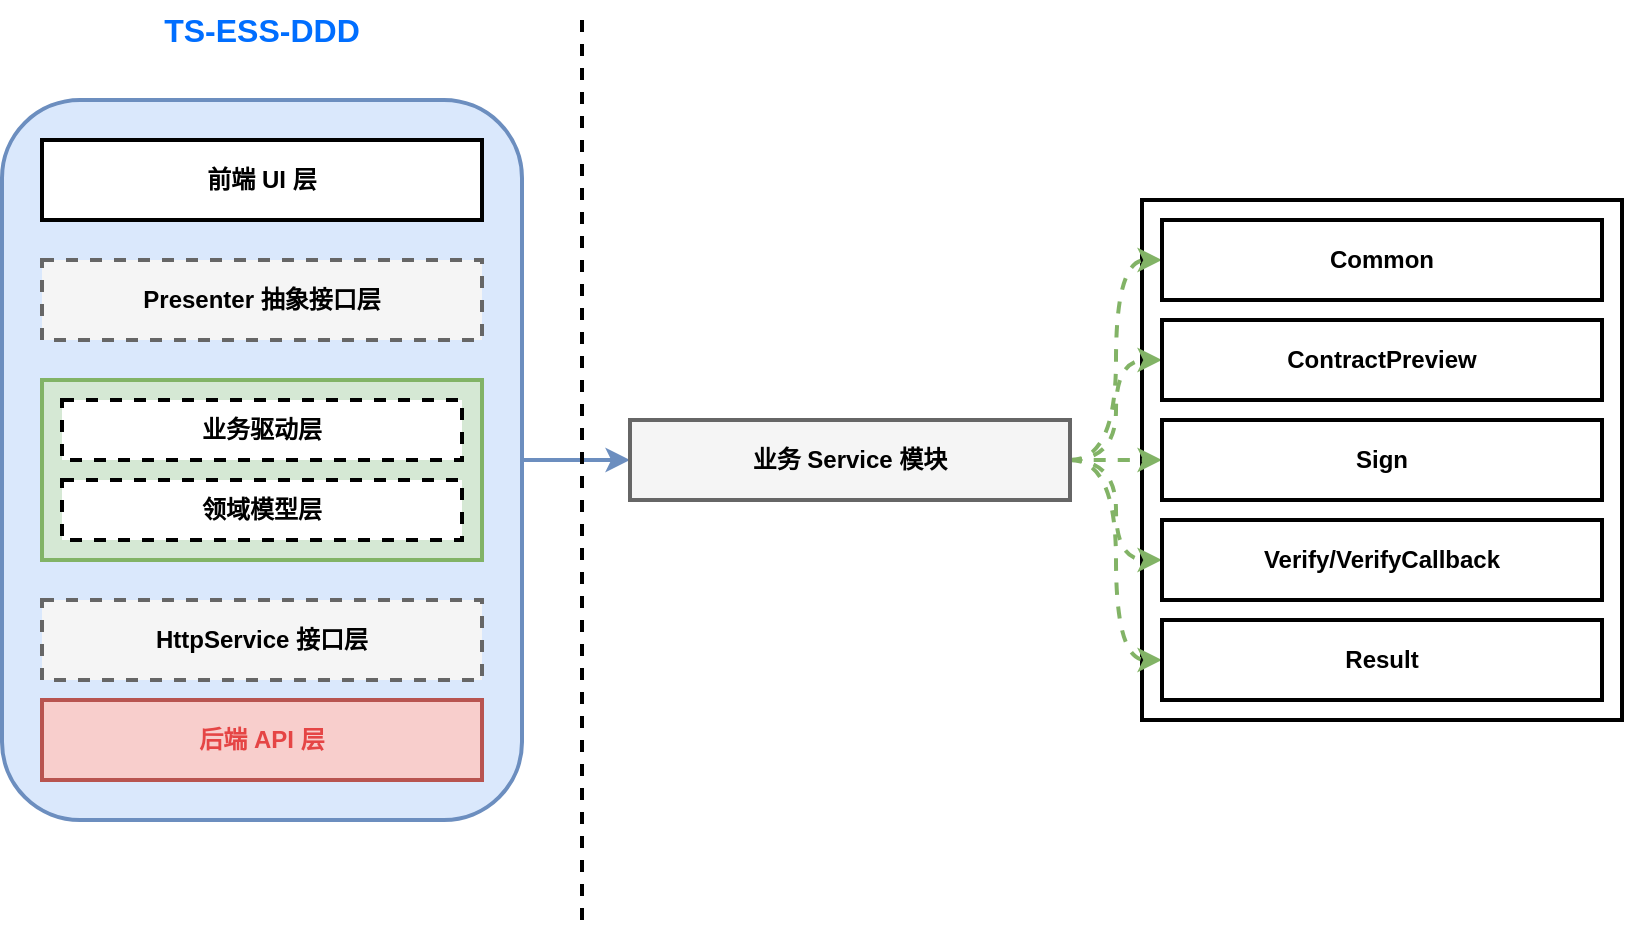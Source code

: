 <mxfile version="20.8.13" type="github">
  <diagram name="第 1 页" id="8LBL9vi3ukwS91IAbLZn">
    <mxGraphModel dx="1193" dy="711" grid="1" gridSize="10" guides="1" tooltips="1" connect="1" arrows="1" fold="1" page="1" pageScale="1" pageWidth="827" pageHeight="1169" math="0" shadow="0">
      <root>
        <mxCell id="0" />
        <mxCell id="1" parent="0" />
        <mxCell id="RpLekfN0j3j2eR4J-63L-19" value="" style="rounded=0;whiteSpace=wrap;html=1;strokeWidth=2;fontColor=#000000;" vertex="1" parent="1">
          <mxGeometry x="670" y="190" width="240" height="260" as="geometry" />
        </mxCell>
        <mxCell id="RpLekfN0j3j2eR4J-63L-22" style="edgeStyle=orthogonalEdgeStyle;rounded=0;orthogonalLoop=1;jettySize=auto;html=1;entryX=0;entryY=0.5;entryDx=0;entryDy=0;strokeWidth=2;fontColor=#000000;fillColor=#dae8fc;strokeColor=#6c8ebf;" edge="1" parent="1" source="RpLekfN0j3j2eR4J-63L-9" target="RpLekfN0j3j2eR4J-63L-12">
          <mxGeometry relative="1" as="geometry" />
        </mxCell>
        <mxCell id="RpLekfN0j3j2eR4J-63L-9" value="" style="rounded=1;whiteSpace=wrap;html=1;strokeWidth=2;fillColor=#dae8fc;strokeColor=#6c8ebf;" vertex="1" parent="1">
          <mxGeometry x="100" y="140" width="260" height="360" as="geometry" />
        </mxCell>
        <mxCell id="RpLekfN0j3j2eR4J-63L-2" value="&lt;b&gt;前端 UI 层&lt;/b&gt;" style="rounded=0;whiteSpace=wrap;html=1;strokeWidth=2;" vertex="1" parent="1">
          <mxGeometry x="120" y="160" width="220" height="40" as="geometry" />
        </mxCell>
        <mxCell id="RpLekfN0j3j2eR4J-63L-3" value="&lt;b style=&quot;&quot;&gt;&lt;font color=&quot;#000000&quot;&gt;Presenter 抽象接口层&lt;/font&gt;&lt;/b&gt;" style="rounded=0;whiteSpace=wrap;html=1;fillColor=#f5f5f5;strokeColor=#666666;strokeWidth=2;dashed=1;fontColor=#333333;" vertex="1" parent="1">
          <mxGeometry x="120" y="220" width="220" height="40" as="geometry" />
        </mxCell>
        <mxCell id="RpLekfN0j3j2eR4J-63L-4" value="" style="rounded=0;whiteSpace=wrap;html=1;fillColor=#d5e8d4;strokeColor=#82b366;strokeWidth=2;" vertex="1" parent="1">
          <mxGeometry x="120" y="280" width="220" height="90" as="geometry" />
        </mxCell>
        <mxCell id="RpLekfN0j3j2eR4J-63L-5" value="&lt;b&gt;业务驱动层&lt;/b&gt;" style="rounded=0;whiteSpace=wrap;html=1;dashed=1;strokeWidth=2;fontColor=#000000;" vertex="1" parent="1">
          <mxGeometry x="130" y="290" width="200" height="30" as="geometry" />
        </mxCell>
        <mxCell id="RpLekfN0j3j2eR4J-63L-6" value="&lt;b&gt;领域模型层&lt;/b&gt;" style="rounded=0;whiteSpace=wrap;html=1;dashed=1;strokeWidth=2;fontColor=#000000;" vertex="1" parent="1">
          <mxGeometry x="130" y="330" width="200" height="30" as="geometry" />
        </mxCell>
        <mxCell id="RpLekfN0j3j2eR4J-63L-7" value="&lt;font color=&quot;#000000&quot;&gt;&lt;b&gt;HttpService 接口层&lt;/b&gt;&lt;/font&gt;" style="rounded=0;whiteSpace=wrap;html=1;fillColor=#f5f5f5;strokeColor=#666666;strokeWidth=2;dashed=1;fontColor=#333333;" vertex="1" parent="1">
          <mxGeometry x="120" y="390" width="220" height="40" as="geometry" />
        </mxCell>
        <mxCell id="RpLekfN0j3j2eR4J-63L-8" value="&lt;b style=&quot;&quot;&gt;&lt;font color=&quot;#e54545&quot;&gt;后端 API 层&lt;/font&gt;&lt;/b&gt;" style="rounded=0;whiteSpace=wrap;html=1;fillColor=#f8cecc;strokeColor=#b85450;strokeWidth=2;" vertex="1" parent="1">
          <mxGeometry x="120" y="440" width="220" height="40" as="geometry" />
        </mxCell>
        <mxCell id="RpLekfN0j3j2eR4J-63L-23" style="edgeStyle=orthogonalEdgeStyle;rounded=0;orthogonalLoop=1;jettySize=auto;html=1;entryX=0;entryY=0.5;entryDx=0;entryDy=0;strokeWidth=2;fontColor=#000000;curved=1;dashed=1;fillColor=#d5e8d4;strokeColor=#82b366;" edge="1" parent="1" source="RpLekfN0j3j2eR4J-63L-12" target="RpLekfN0j3j2eR4J-63L-14">
          <mxGeometry relative="1" as="geometry" />
        </mxCell>
        <mxCell id="RpLekfN0j3j2eR4J-63L-24" style="edgeStyle=orthogonalEdgeStyle;curved=1;rounded=0;orthogonalLoop=1;jettySize=auto;html=1;entryX=0;entryY=0.5;entryDx=0;entryDy=0;dashed=1;strokeWidth=2;fontColor=#000000;fillColor=#d5e8d4;strokeColor=#82b366;" edge="1" parent="1" source="RpLekfN0j3j2eR4J-63L-12" target="RpLekfN0j3j2eR4J-63L-13">
          <mxGeometry relative="1" as="geometry" />
        </mxCell>
        <mxCell id="RpLekfN0j3j2eR4J-63L-25" style="edgeStyle=orthogonalEdgeStyle;curved=1;rounded=0;orthogonalLoop=1;jettySize=auto;html=1;entryX=0;entryY=0.5;entryDx=0;entryDy=0;dashed=1;strokeWidth=2;fontColor=#000000;fillColor=#d5e8d4;strokeColor=#82b366;" edge="1" parent="1" source="RpLekfN0j3j2eR4J-63L-12" target="RpLekfN0j3j2eR4J-63L-15">
          <mxGeometry relative="1" as="geometry" />
        </mxCell>
        <mxCell id="RpLekfN0j3j2eR4J-63L-26" style="edgeStyle=orthogonalEdgeStyle;curved=1;rounded=0;orthogonalLoop=1;jettySize=auto;html=1;entryX=0;entryY=0.5;entryDx=0;entryDy=0;dashed=1;strokeWidth=2;fontColor=#000000;fillColor=#d5e8d4;strokeColor=#82b366;" edge="1" parent="1" source="RpLekfN0j3j2eR4J-63L-12" target="RpLekfN0j3j2eR4J-63L-16">
          <mxGeometry relative="1" as="geometry" />
        </mxCell>
        <mxCell id="RpLekfN0j3j2eR4J-63L-27" style="edgeStyle=orthogonalEdgeStyle;curved=1;rounded=0;orthogonalLoop=1;jettySize=auto;html=1;entryX=0;entryY=0.5;entryDx=0;entryDy=0;dashed=1;strokeWidth=2;fontColor=#000000;fillColor=#d5e8d4;strokeColor=#82b366;" edge="1" parent="1" source="RpLekfN0j3j2eR4J-63L-12" target="RpLekfN0j3j2eR4J-63L-17">
          <mxGeometry relative="1" as="geometry" />
        </mxCell>
        <mxCell id="RpLekfN0j3j2eR4J-63L-12" value="&lt;font color=&quot;#000000&quot;&gt;&lt;b&gt;业务 Service 模块&lt;/b&gt;&lt;/font&gt;" style="rounded=0;whiteSpace=wrap;html=1;fillColor=#f5f5f5;strokeColor=#666666;strokeWidth=2;fontColor=#333333;" vertex="1" parent="1">
          <mxGeometry x="414" y="300" width="220" height="40" as="geometry" />
        </mxCell>
        <mxCell id="RpLekfN0j3j2eR4J-63L-13" value="&lt;b&gt;ContractPreview&lt;/b&gt;" style="rounded=0;whiteSpace=wrap;html=1;strokeWidth=2;" vertex="1" parent="1">
          <mxGeometry x="680" y="250" width="220" height="40" as="geometry" />
        </mxCell>
        <mxCell id="RpLekfN0j3j2eR4J-63L-14" value="&lt;b&gt;Common&lt;/b&gt;" style="rounded=0;whiteSpace=wrap;html=1;strokeWidth=2;" vertex="1" parent="1">
          <mxGeometry x="680" y="200" width="220" height="40" as="geometry" />
        </mxCell>
        <mxCell id="RpLekfN0j3j2eR4J-63L-15" value="&lt;b&gt;Sign&lt;/b&gt;" style="rounded=0;whiteSpace=wrap;html=1;strokeWidth=2;" vertex="1" parent="1">
          <mxGeometry x="680" y="300" width="220" height="40" as="geometry" />
        </mxCell>
        <mxCell id="RpLekfN0j3j2eR4J-63L-16" value="&lt;b&gt;Verify/VerifyCallback&lt;/b&gt;" style="rounded=0;whiteSpace=wrap;html=1;strokeWidth=2;" vertex="1" parent="1">
          <mxGeometry x="680" y="350" width="220" height="40" as="geometry" />
        </mxCell>
        <mxCell id="RpLekfN0j3j2eR4J-63L-17" value="&lt;b&gt;Result&lt;/b&gt;" style="rounded=0;whiteSpace=wrap;html=1;strokeWidth=2;" vertex="1" parent="1">
          <mxGeometry x="680" y="400" width="220" height="40" as="geometry" />
        </mxCell>
        <mxCell id="RpLekfN0j3j2eR4J-63L-20" value="" style="endArrow=none;dashed=1;html=1;rounded=0;fontColor=#000000;strokeWidth=2;" edge="1" parent="1">
          <mxGeometry width="50" height="50" relative="1" as="geometry">
            <mxPoint x="390" y="550" as="sourcePoint" />
            <mxPoint x="390" y="100" as="targetPoint" />
          </mxGeometry>
        </mxCell>
        <mxCell id="RpLekfN0j3j2eR4J-63L-28" value="&lt;span style=&quot;font-size: 16px;&quot;&gt;&lt;b style=&quot;&quot;&gt;&lt;font color=&quot;#006eff&quot;&gt;TS-ESS-DDD&lt;/font&gt;&lt;/b&gt;&lt;/span&gt;" style="text;html=1;strokeColor=none;fillColor=none;align=center;verticalAlign=middle;whiteSpace=wrap;rounded=0;" vertex="1" parent="1">
          <mxGeometry x="170" y="90" width="120" height="30" as="geometry" />
        </mxCell>
      </root>
    </mxGraphModel>
  </diagram>
</mxfile>
